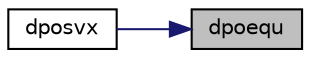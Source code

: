 digraph "dpoequ"
{
 // LATEX_PDF_SIZE
  edge [fontname="Helvetica",fontsize="10",labelfontname="Helvetica",labelfontsize="10"];
  node [fontname="Helvetica",fontsize="10",shape=record];
  rankdir="RL";
  Node1 [label="dpoequ",height=0.2,width=0.4,color="black", fillcolor="grey75", style="filled", fontcolor="black",tooltip="DPOEQU"];
  Node1 -> Node2 [dir="back",color="midnightblue",fontsize="10",style="solid",fontname="Helvetica"];
  Node2 [label="dposvx",height=0.2,width=0.4,color="black", fillcolor="white", style="filled",URL="$dposvx_8f.html#ac9c72f254642bcc4d512c24c00e47d33",tooltip="DPOSVX computes the solution to system of linear equations A * X = B for PO matrices"];
}
